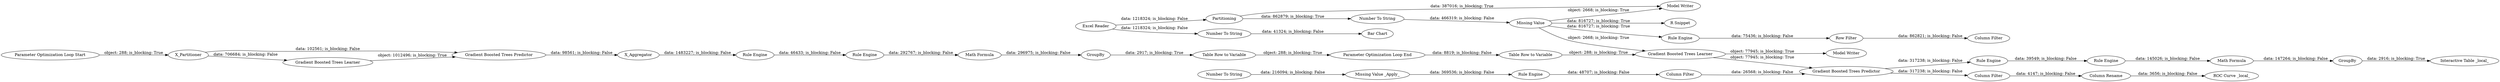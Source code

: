 digraph {
	"2361116729445304825_52" [label="Math Formula"]
	"-4159627080681466406_1" [label="Excel Reader"]
	"-4159627080681466406_175" [label="Model Writer"]
	"-5996649275039864936_177" [label="Bar Chart"]
	"2388513862868919129_67" [label="Number To String"]
	"-5996649275039864936_178" [label="Number To String"]
	"2361116729445304825_121" [label="Rule Engine"]
	"-4159627080681466406_74" [label="ROC Curve _local_"]
	"-6299277884929040114_27" [label=X_Partitioner]
	"2388513862868919129_66" [label="Column Filter"]
	"2388513862868919129_65" [label="Row Filter"]
	"4461401972881635572_37" [label="Gradient Boosted Trees Learner"]
	"2361116729445304825_29" [label="Rule Engine"]
	"-3702516556273562527_66" [label="Column Filter"]
	"-4159627080681466406_2" [label=Partitioning]
	"2388513862868919129_68" [label="Missing Value"]
	"2388513862868919129_64" [label="Rule Engine"]
	"-6299277884929040114_30" [label=GroupBy]
	"-3702516556273562527_70" [label="Column Rename"]
	"-6299277884929040114_38" [label="Gradient Boosted Trees Predictor"]
	"-6299277884929040114_99" [label="Table Row to Variable"]
	"4461401972881635572_166" [label="Table Row to Variable"]
	"-6003729678313435535_68" [label="Column Filter"]
	"-4159627080681466406_116" [label="Gradient Boosted Trees Predictor"]
	"2361116729445304825_30" [label=GroupBy]
	"-6299277884929040114_28" [label=X_Aggregator]
	"-4159627080681466406_132" [label="Interactive Table _local_"]
	"-6003729678313435535_67" [label="Rule Engine"]
	"2388513862868919129_70" [label="R Snippet"]
	"-6003729678313435535_177" [label="Missing Value _Apply_"]
	"-6299277884929040114_121" [label="Rule Engine"]
	"-6003729678313435535_176" [label="Number To String"]
	"-6299277884929040114_37" [label="Gradient Boosted Trees Learner"]
	"-6299277884929040114_52" [label="Math Formula"]
	"-6003729678313435535_181" [label="Model Writer"]
	"-6299277884929040114_29" [label="Rule Engine"]
	"-6299277884929040114_24" [label="Parameter Optimization Loop End"]
	"-6299277884929040114_122" [label="Parameter Optimization Loop Start"]
	"2388513862868919129_67" -> "2388513862868919129_68" [label="data: 466319; is_blocking: False"]
	"-6003729678313435535_67" -> "-6003729678313435535_68" [label="data: 48707; is_blocking: False"]
	"-6299277884929040114_122" -> "-6299277884929040114_27" [label="object: 288; is_blocking: True"]
	"4461401972881635572_166" -> "4461401972881635572_37" [label="object: 288; is_blocking: True"]
	"-6299277884929040114_27" -> "-6299277884929040114_38" [label="data: 102561; is_blocking: False"]
	"2388513862868919129_65" -> "2388513862868919129_66" [label="data: 862821; is_blocking: False"]
	"-6299277884929040114_30" -> "-6299277884929040114_99" [label="data: 2917; is_blocking: True"]
	"2361116729445304825_52" -> "2361116729445304825_30" [label="data: 147264; is_blocking: False"]
	"-4159627080681466406_116" -> "-3702516556273562527_66" [label="data: 317238; is_blocking: False"]
	"2388513862868919129_68" -> "-6003729678313435535_181" [label="object: 2668; is_blocking: True"]
	"2361116729445304825_30" -> "-4159627080681466406_132" [label="data: 2916; is_blocking: True"]
	"-6003729678313435535_176" -> "-6003729678313435535_177" [label="data: 216094; is_blocking: False"]
	"-6299277884929040114_28" -> "-6299277884929040114_29" [label="data: 1483227; is_blocking: False"]
	"-6299277884929040114_29" -> "-6299277884929040114_121" [label="data: 46433; is_blocking: False"]
	"2388513862868919129_68" -> "2388513862868919129_64" [label="data: 816727; is_blocking: True"]
	"-4159627080681466406_2" -> "2388513862868919129_67" [label="data: 862879; is_blocking: True"]
	"-4159627080681466406_116" -> "2361116729445304825_29" [label="data: 317238; is_blocking: False"]
	"-4159627080681466406_2" -> "-6003729678313435535_181" [label="data: 387016; is_blocking: True"]
	"-6299277884929040114_121" -> "-6299277884929040114_52" [label="data: 292767; is_blocking: False"]
	"-4159627080681466406_1" -> "-4159627080681466406_2" [label="data: 1218324; is_blocking: False"]
	"-6299277884929040114_38" -> "-6299277884929040114_28" [label="data: 98561; is_blocking: False"]
	"2388513862868919129_68" -> "4461401972881635572_37" [label="object: 2668; is_blocking: True"]
	"-6003729678313435535_177" -> "-6003729678313435535_67" [label="data: 369536; is_blocking: False"]
	"-4159627080681466406_1" -> "-5996649275039864936_178" [label="data: 1218324; is_blocking: False"]
	"-6003729678313435535_68" -> "-4159627080681466406_116" [label="data: 26568; is_blocking: False"]
	"2388513862868919129_68" -> "2388513862868919129_70" [label="data: 816727; is_blocking: True"]
	"-6299277884929040114_99" -> "-6299277884929040114_24" [label="object: 288; is_blocking: True"]
	"-6299277884929040114_37" -> "-6299277884929040114_38" [label="object: 1012496; is_blocking: True"]
	"2388513862868919129_64" -> "2388513862868919129_65" [label="data: 75436; is_blocking: False"]
	"-6299277884929040114_27" -> "-6299277884929040114_37" [label="data: 706684; is_blocking: False"]
	"-6299277884929040114_52" -> "-6299277884929040114_30" [label="data: 296975; is_blocking: False"]
	"-6299277884929040114_24" -> "4461401972881635572_166" [label="data: 8819; is_blocking: False"]
	"-3702516556273562527_70" -> "-4159627080681466406_74" [label="data: 3656; is_blocking: False"]
	"2361116729445304825_121" -> "2361116729445304825_52" [label="data: 145026; is_blocking: False"]
	"-5996649275039864936_178" -> "-5996649275039864936_177" [label="data: 41324; is_blocking: False"]
	"-3702516556273562527_66" -> "-3702516556273562527_70" [label="data: 4147; is_blocking: False"]
	"2361116729445304825_29" -> "2361116729445304825_121" [label="data: 39549; is_blocking: False"]
	"4461401972881635572_37" -> "-4159627080681466406_116" [label="object: 77945; is_blocking: True"]
	"4461401972881635572_37" -> "-4159627080681466406_175" [label="object: 77945; is_blocking: True"]
	rankdir=LR
}
